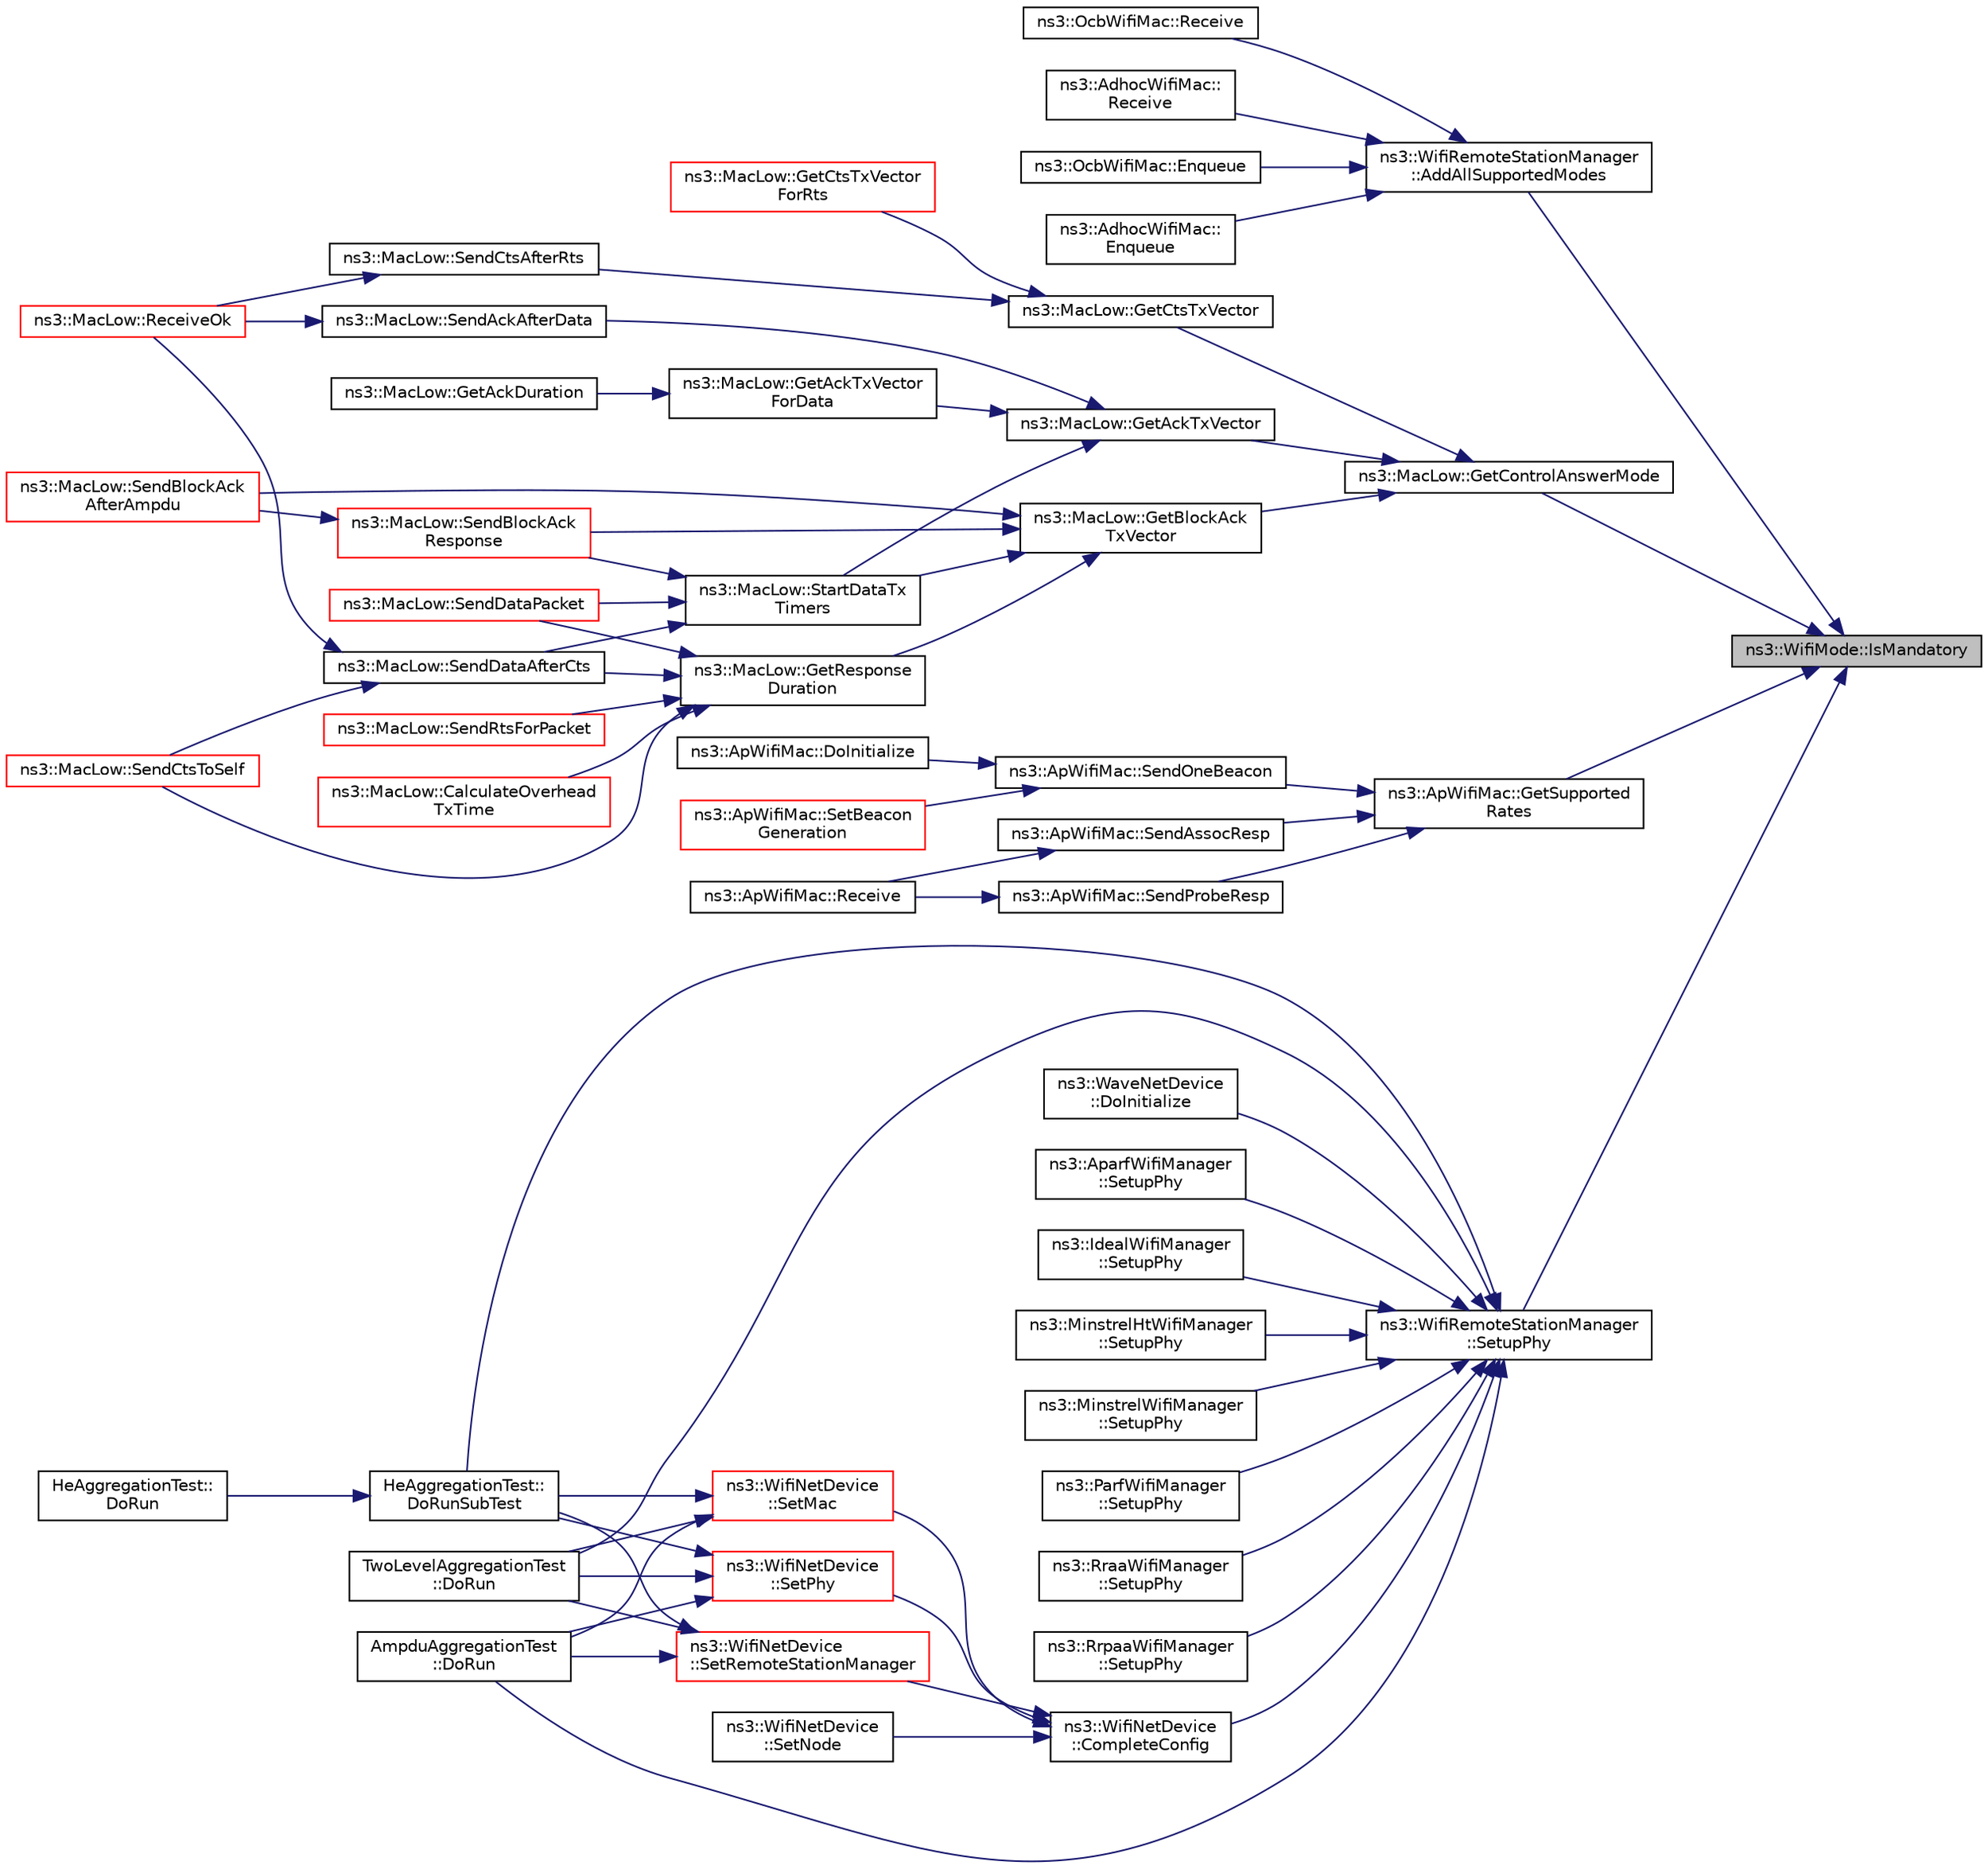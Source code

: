 digraph "ns3::WifiMode::IsMandatory"
{
 // LATEX_PDF_SIZE
  edge [fontname="Helvetica",fontsize="10",labelfontname="Helvetica",labelfontsize="10"];
  node [fontname="Helvetica",fontsize="10",shape=record];
  rankdir="RL";
  Node1 [label="ns3::WifiMode::IsMandatory",height=0.2,width=0.4,color="black", fillcolor="grey75", style="filled", fontcolor="black",tooltip=" "];
  Node1 -> Node2 [dir="back",color="midnightblue",fontsize="10",style="solid",fontname="Helvetica"];
  Node2 [label="ns3::WifiRemoteStationManager\l::AddAllSupportedModes",height=0.2,width=0.4,color="black", fillcolor="white", style="filled",URL="$classns3_1_1_wifi_remote_station_manager.html#a4820bca619f254af7ff3ea2990563dbe",tooltip="Invoked in a STA or AP to store all of the modes supported by a destination which is also supported l..."];
  Node2 -> Node3 [dir="back",color="midnightblue",fontsize="10",style="solid",fontname="Helvetica"];
  Node3 [label="ns3::OcbWifiMac::Enqueue",height=0.2,width=0.4,color="black", fillcolor="white", style="filled",URL="$classns3_1_1_ocb_wifi_mac.html#a8bff620142abd07f3a1f7410f26502b7",tooltip=" "];
  Node2 -> Node4 [dir="back",color="midnightblue",fontsize="10",style="solid",fontname="Helvetica"];
  Node4 [label="ns3::AdhocWifiMac::\lEnqueue",height=0.2,width=0.4,color="black", fillcolor="white", style="filled",URL="$classns3_1_1_adhoc_wifi_mac.html#a476b75b5ca672a00be5234c507787968",tooltip=" "];
  Node2 -> Node5 [dir="back",color="midnightblue",fontsize="10",style="solid",fontname="Helvetica"];
  Node5 [label="ns3::OcbWifiMac::Receive",height=0.2,width=0.4,color="black", fillcolor="white", style="filled",URL="$classns3_1_1_ocb_wifi_mac.html#a5fbb649d9d0554fc2e7973c8cd871cff",tooltip="This method acts as the MacRxMiddle receive callback and is invoked to notify us that a frame has bee..."];
  Node2 -> Node6 [dir="back",color="midnightblue",fontsize="10",style="solid",fontname="Helvetica"];
  Node6 [label="ns3::AdhocWifiMac::\lReceive",height=0.2,width=0.4,color="black", fillcolor="white", style="filled",URL="$classns3_1_1_adhoc_wifi_mac.html#a719e278046b239fd2d0617418be55790",tooltip="This method acts as the MacRxMiddle receive callback and is invoked to notify us that a frame has bee..."];
  Node1 -> Node7 [dir="back",color="midnightblue",fontsize="10",style="solid",fontname="Helvetica"];
  Node7 [label="ns3::MacLow::GetControlAnswerMode",height=0.2,width=0.4,color="black", fillcolor="white", style="filled",URL="$classns3_1_1_mac_low.html#aebd46ed9f77a2e2cc6a10d5832046f11",tooltip="Get control answer mode function."];
  Node7 -> Node8 [dir="back",color="midnightblue",fontsize="10",style="solid",fontname="Helvetica"];
  Node8 [label="ns3::MacLow::GetAckTxVector",height=0.2,width=0.4,color="black", fillcolor="white", style="filled",URL="$classns3_1_1_mac_low.html#aae813ebc059b7e6aa1c88607e2969936",tooltip="Return a TXVECTOR for the Ack frame given the destination and the mode of the Data used by the sender..."];
  Node8 -> Node9 [dir="back",color="midnightblue",fontsize="10",style="solid",fontname="Helvetica"];
  Node9 [label="ns3::MacLow::GetAckTxVector\lForData",height=0.2,width=0.4,color="black", fillcolor="white", style="filled",URL="$classns3_1_1_mac_low.html#aaa82a9f5d9971541a7135f39c4287104",tooltip="Return a TXVECTOR for the BlockAck frame given the destination and the mode of the Data used by the s..."];
  Node9 -> Node10 [dir="back",color="midnightblue",fontsize="10",style="solid",fontname="Helvetica"];
  Node10 [label="ns3::MacLow::GetAckDuration",height=0.2,width=0.4,color="black", fillcolor="white", style="filled",URL="$classns3_1_1_mac_low.html#a7bd44324cf1996798e5346572f873bcc",tooltip="Return the time required to transmit the Ack to the specified address given the TXVECTOR of the Data ..."];
  Node8 -> Node11 [dir="back",color="midnightblue",fontsize="10",style="solid",fontname="Helvetica"];
  Node11 [label="ns3::MacLow::SendAckAfterData",height=0.2,width=0.4,color="black", fillcolor="white", style="filled",URL="$classns3_1_1_mac_low.html#a8db1635644b89072dfcb5fbc2330031b",tooltip="Send Ack after receiving Data."];
  Node11 -> Node12 [dir="back",color="midnightblue",fontsize="10",style="solid",fontname="Helvetica"];
  Node12 [label="ns3::MacLow::ReceiveOk",height=0.2,width=0.4,color="red", fillcolor="white", style="filled",URL="$classns3_1_1_mac_low.html#a2fffa82ad11ebe0e113232813a816eff",tooltip=" "];
  Node8 -> Node15 [dir="back",color="midnightblue",fontsize="10",style="solid",fontname="Helvetica"];
  Node15 [label="ns3::MacLow::StartDataTx\lTimers",height=0.2,width=0.4,color="black", fillcolor="white", style="filled",URL="$classns3_1_1_mac_low.html#ae7e8072b7d1f8b775000f6f07ee5a3c1",tooltip="Start a Data timer by scheduling appropriate Ack timeout."];
  Node15 -> Node16 [dir="back",color="midnightblue",fontsize="10",style="solid",fontname="Helvetica"];
  Node16 [label="ns3::MacLow::SendBlockAck\lResponse",height=0.2,width=0.4,color="red", fillcolor="white", style="filled",URL="$classns3_1_1_mac_low.html#a85c374be43ba3bd52fd1ad6efdfef6c6",tooltip="This method creates BlockAck frame with header equals to blockAck and start its transmission."];
  Node16 -> Node17 [dir="back",color="midnightblue",fontsize="10",style="solid",fontname="Helvetica"];
  Node17 [label="ns3::MacLow::SendBlockAck\lAfterAmpdu",height=0.2,width=0.4,color="red", fillcolor="white", style="filled",URL="$classns3_1_1_mac_low.html#af6e2acc771d188c0959871f142912296",tooltip="Invoked after an A-MPDU has been received."];
  Node15 -> Node19 [dir="back",color="midnightblue",fontsize="10",style="solid",fontname="Helvetica"];
  Node19 [label="ns3::MacLow::SendDataAfterCts",height=0.2,width=0.4,color="black", fillcolor="white", style="filled",URL="$classns3_1_1_mac_low.html#a68c30ffb5ff64c0fa1defcfe6d751907",tooltip="Send Data after receiving CTS."];
  Node19 -> Node12 [dir="back",color="midnightblue",fontsize="10",style="solid",fontname="Helvetica"];
  Node19 -> Node20 [dir="back",color="midnightblue",fontsize="10",style="solid",fontname="Helvetica"];
  Node20 [label="ns3::MacLow::SendCtsToSelf",height=0.2,width=0.4,color="red", fillcolor="white", style="filled",URL="$classns3_1_1_mac_low.html#a209c346576d367ef16cfa1cfdefff909",tooltip="Send CTS for a CTS-to-self mechanism."];
  Node15 -> Node23 [dir="back",color="midnightblue",fontsize="10",style="solid",fontname="Helvetica"];
  Node23 [label="ns3::MacLow::SendDataPacket",height=0.2,width=0.4,color="red", fillcolor="white", style="filled",URL="$classns3_1_1_mac_low.html#ab177d7c7ba53c56f91612114412914bf",tooltip="Send Data packet, which can be Data-Ack or RTS-CTS-Data-Ack transaction."];
  Node7 -> Node24 [dir="back",color="midnightblue",fontsize="10",style="solid",fontname="Helvetica"];
  Node24 [label="ns3::MacLow::GetBlockAck\lTxVector",height=0.2,width=0.4,color="black", fillcolor="white", style="filled",URL="$classns3_1_1_mac_low.html#a227f7cf96af4e059f660cd6668869e69",tooltip="Return a TXVECTOR for the BlockAck frame given the destination and the mode of the Data used by the s..."];
  Node24 -> Node25 [dir="back",color="midnightblue",fontsize="10",style="solid",fontname="Helvetica"];
  Node25 [label="ns3::MacLow::GetResponse\lDuration",height=0.2,width=0.4,color="black", fillcolor="white", style="filled",URL="$classns3_1_1_mac_low.html#ae23ccb3c313c640daf5bd4c857eb0d7a",tooltip="Return the time required to transmit the response frames (Ack or BAR+BA following the policy configur..."];
  Node25 -> Node26 [dir="back",color="midnightblue",fontsize="10",style="solid",fontname="Helvetica"];
  Node26 [label="ns3::MacLow::CalculateOverhead\lTxTime",height=0.2,width=0.4,color="red", fillcolor="white", style="filled",URL="$classns3_1_1_mac_low.html#aa2d5acb9a87a417cfa46a4e8b4a8ed01",tooltip=" "];
  Node25 -> Node20 [dir="back",color="midnightblue",fontsize="10",style="solid",fontname="Helvetica"];
  Node25 -> Node19 [dir="back",color="midnightblue",fontsize="10",style="solid",fontname="Helvetica"];
  Node25 -> Node23 [dir="back",color="midnightblue",fontsize="10",style="solid",fontname="Helvetica"];
  Node25 -> Node29 [dir="back",color="midnightblue",fontsize="10",style="solid",fontname="Helvetica"];
  Node29 [label="ns3::MacLow::SendRtsForPacket",height=0.2,width=0.4,color="red", fillcolor="white", style="filled",URL="$classns3_1_1_mac_low.html#ac472702b866a51ea2dfb7637381897aa",tooltip="Send RTS to begin RTS-CTS-Data-Ack transaction."];
  Node24 -> Node17 [dir="back",color="midnightblue",fontsize="10",style="solid",fontname="Helvetica"];
  Node24 -> Node16 [dir="back",color="midnightblue",fontsize="10",style="solid",fontname="Helvetica"];
  Node24 -> Node15 [dir="back",color="midnightblue",fontsize="10",style="solid",fontname="Helvetica"];
  Node7 -> Node30 [dir="back",color="midnightblue",fontsize="10",style="solid",fontname="Helvetica"];
  Node30 [label="ns3::MacLow::GetCtsTxVector",height=0.2,width=0.4,color="black", fillcolor="white", style="filled",URL="$classns3_1_1_mac_low.html#abe2810a59020adbcf64abbef2bcf319f",tooltip="Return a TXVECTOR for the CTS frame given the destination and the mode of the RTS used by the sender."];
  Node30 -> Node31 [dir="back",color="midnightblue",fontsize="10",style="solid",fontname="Helvetica"];
  Node31 [label="ns3::MacLow::GetCtsTxVector\lForRts",height=0.2,width=0.4,color="red", fillcolor="white", style="filled",URL="$classns3_1_1_mac_low.html#a10a0e90050844fe4273e1259fb23530f",tooltip="Return a TXVECTOR for the CTS frame given the destination and the mode of the RTS used by the sender."];
  Node30 -> Node33 [dir="back",color="midnightblue",fontsize="10",style="solid",fontname="Helvetica"];
  Node33 [label="ns3::MacLow::SendCtsAfterRts",height=0.2,width=0.4,color="black", fillcolor="white", style="filled",URL="$classns3_1_1_mac_low.html#aebcd4c3e8d64fb53af1f8a862c766e33",tooltip="Send CTS after receiving RTS."];
  Node33 -> Node12 [dir="back",color="midnightblue",fontsize="10",style="solid",fontname="Helvetica"];
  Node1 -> Node34 [dir="back",color="midnightblue",fontsize="10",style="solid",fontname="Helvetica"];
  Node34 [label="ns3::ApWifiMac::GetSupported\lRates",height=0.2,width=0.4,color="black", fillcolor="white", style="filled",URL="$classns3_1_1_ap_wifi_mac.html#a0b627f2e2ca56a38915e18a7a55ace79",tooltip="Return an instance of SupportedRates that contains all rates that we support including HT rates."];
  Node34 -> Node35 [dir="back",color="midnightblue",fontsize="10",style="solid",fontname="Helvetica"];
  Node35 [label="ns3::ApWifiMac::SendAssocResp",height=0.2,width=0.4,color="black", fillcolor="white", style="filled",URL="$classns3_1_1_ap_wifi_mac.html#ad7fef463a6076916fa1f5a989e56f13d",tooltip="Forward an association or a reassociation response packet to the DCF."];
  Node35 -> Node36 [dir="back",color="midnightblue",fontsize="10",style="solid",fontname="Helvetica"];
  Node36 [label="ns3::ApWifiMac::Receive",height=0.2,width=0.4,color="black", fillcolor="white", style="filled",URL="$classns3_1_1_ap_wifi_mac.html#af264125e11c4d132d18966a6aa02ace5",tooltip="This method acts as the MacRxMiddle receive callback and is invoked to notify us that a frame has bee..."];
  Node34 -> Node37 [dir="back",color="midnightblue",fontsize="10",style="solid",fontname="Helvetica"];
  Node37 [label="ns3::ApWifiMac::SendOneBeacon",height=0.2,width=0.4,color="black", fillcolor="white", style="filled",URL="$classns3_1_1_ap_wifi_mac.html#a6c8cbc0fc95f3eaf4840d4ffcf78fac5",tooltip="Forward a beacon packet to the beacon special DCF."];
  Node37 -> Node38 [dir="back",color="midnightblue",fontsize="10",style="solid",fontname="Helvetica"];
  Node38 [label="ns3::ApWifiMac::DoInitialize",height=0.2,width=0.4,color="black", fillcolor="white", style="filled",URL="$classns3_1_1_ap_wifi_mac.html#a398b0e04d5c31b7459358a459beff098",tooltip="Initialize() implementation."];
  Node37 -> Node39 [dir="back",color="midnightblue",fontsize="10",style="solid",fontname="Helvetica"];
  Node39 [label="ns3::ApWifiMac::SetBeacon\lGeneration",height=0.2,width=0.4,color="red", fillcolor="white", style="filled",URL="$classns3_1_1_ap_wifi_mac.html#a09ad3b96835cb8fac18783423d3e57a7",tooltip="Enable or disable beacon generation of the AP."];
  Node34 -> Node41 [dir="back",color="midnightblue",fontsize="10",style="solid",fontname="Helvetica"];
  Node41 [label="ns3::ApWifiMac::SendProbeResp",height=0.2,width=0.4,color="black", fillcolor="white", style="filled",URL="$classns3_1_1_ap_wifi_mac.html#a0a9fcbd87326c5c56644deb3504038df",tooltip="Forward a probe response packet to the DCF."];
  Node41 -> Node36 [dir="back",color="midnightblue",fontsize="10",style="solid",fontname="Helvetica"];
  Node1 -> Node42 [dir="back",color="midnightblue",fontsize="10",style="solid",fontname="Helvetica"];
  Node42 [label="ns3::WifiRemoteStationManager\l::SetupPhy",height=0.2,width=0.4,color="black", fillcolor="white", style="filled",URL="$classns3_1_1_wifi_remote_station_manager.html#ab6f6bd59a6268841867ca06ecb584c49",tooltip="Set up PHY associated with this device since it is the object that knows the full set of transmit rat..."];
  Node42 -> Node43 [dir="back",color="midnightblue",fontsize="10",style="solid",fontname="Helvetica"];
  Node43 [label="ns3::WifiNetDevice\l::CompleteConfig",height=0.2,width=0.4,color="black", fillcolor="white", style="filled",URL="$classns3_1_1_wifi_net_device.html#a8cb2f1a2be048d6a5384f688934463e5",tooltip="Complete the configuration of this Wi-Fi device by connecting all lower components (e...."];
  Node43 -> Node44 [dir="back",color="midnightblue",fontsize="10",style="solid",fontname="Helvetica"];
  Node44 [label="ns3::WifiNetDevice\l::SetMac",height=0.2,width=0.4,color="red", fillcolor="white", style="filled",URL="$classns3_1_1_wifi_net_device.html#a0a9b545ba9a5a8538b0c4165ab1dc93f",tooltip=" "];
  Node44 -> Node71 [dir="back",color="midnightblue",fontsize="10",style="solid",fontname="Helvetica"];
  Node71 [label="AmpduAggregationTest\l::DoRun",height=0.2,width=0.4,color="black", fillcolor="white", style="filled",URL="$class_ampdu_aggregation_test.html#a7414dc8d4dd982ab4c1eaadb5b2c693d",tooltip="Implementation to actually run this TestCase."];
  Node44 -> Node72 [dir="back",color="midnightblue",fontsize="10",style="solid",fontname="Helvetica"];
  Node72 [label="TwoLevelAggregationTest\l::DoRun",height=0.2,width=0.4,color="black", fillcolor="white", style="filled",URL="$class_two_level_aggregation_test.html#a40c6f5f8be6c48673d0bfd218d95afe0",tooltip="Implementation to actually run this TestCase."];
  Node44 -> Node75 [dir="back",color="midnightblue",fontsize="10",style="solid",fontname="Helvetica"];
  Node75 [label="HeAggregationTest::\lDoRunSubTest",height=0.2,width=0.4,color="black", fillcolor="white", style="filled",URL="$class_he_aggregation_test.html#a2a6873db3bb78489db82a54591b429f3",tooltip="Run test for a given buffer size."];
  Node75 -> Node76 [dir="back",color="midnightblue",fontsize="10",style="solid",fontname="Helvetica"];
  Node76 [label="HeAggregationTest::\lDoRun",height=0.2,width=0.4,color="black", fillcolor="white", style="filled",URL="$class_he_aggregation_test.html#a064486621a42555204608de0af51006c",tooltip="Implementation to actually run this TestCase."];
  Node43 -> Node85 [dir="back",color="midnightblue",fontsize="10",style="solid",fontname="Helvetica"];
  Node85 [label="ns3::WifiNetDevice\l::SetNode",height=0.2,width=0.4,color="black", fillcolor="white", style="filled",URL="$classns3_1_1_wifi_net_device.html#a20005b36c2f90d1cbfdc3fb18de4c06f",tooltip=" "];
  Node43 -> Node86 [dir="back",color="midnightblue",fontsize="10",style="solid",fontname="Helvetica"];
  Node86 [label="ns3::WifiNetDevice\l::SetPhy",height=0.2,width=0.4,color="red", fillcolor="white", style="filled",URL="$classns3_1_1_wifi_net_device.html#ad5c4079445cf469d2626cf10db239edb",tooltip=" "];
  Node86 -> Node71 [dir="back",color="midnightblue",fontsize="10",style="solid",fontname="Helvetica"];
  Node86 -> Node72 [dir="back",color="midnightblue",fontsize="10",style="solid",fontname="Helvetica"];
  Node86 -> Node75 [dir="back",color="midnightblue",fontsize="10",style="solid",fontname="Helvetica"];
  Node43 -> Node90 [dir="back",color="midnightblue",fontsize="10",style="solid",fontname="Helvetica"];
  Node90 [label="ns3::WifiNetDevice\l::SetRemoteStationManager",height=0.2,width=0.4,color="red", fillcolor="white", style="filled",URL="$classns3_1_1_wifi_net_device.html#a8f05a43a0042f97c19c65bbaa33dc7e7",tooltip=" "];
  Node90 -> Node71 [dir="back",color="midnightblue",fontsize="10",style="solid",fontname="Helvetica"];
  Node90 -> Node72 [dir="back",color="midnightblue",fontsize="10",style="solid",fontname="Helvetica"];
  Node90 -> Node75 [dir="back",color="midnightblue",fontsize="10",style="solid",fontname="Helvetica"];
  Node42 -> Node91 [dir="back",color="midnightblue",fontsize="10",style="solid",fontname="Helvetica"];
  Node91 [label="ns3::WaveNetDevice\l::DoInitialize",height=0.2,width=0.4,color="black", fillcolor="white", style="filled",URL="$classns3_1_1_wave_net_device.html#af81a8cce97f26cfc0bfdad5e13fe4777",tooltip="Initialize() implementation."];
  Node42 -> Node71 [dir="back",color="midnightblue",fontsize="10",style="solid",fontname="Helvetica"];
  Node42 -> Node72 [dir="back",color="midnightblue",fontsize="10",style="solid",fontname="Helvetica"];
  Node42 -> Node75 [dir="back",color="midnightblue",fontsize="10",style="solid",fontname="Helvetica"];
  Node42 -> Node92 [dir="back",color="midnightblue",fontsize="10",style="solid",fontname="Helvetica"];
  Node92 [label="ns3::AparfWifiManager\l::SetupPhy",height=0.2,width=0.4,color="black", fillcolor="white", style="filled",URL="$classns3_1_1_aparf_wifi_manager.html#a7e6174555c6991ac1ed873c5476fc224",tooltip="Set up PHY associated with this device since it is the object that knows the full set of transmit rat..."];
  Node42 -> Node93 [dir="back",color="midnightblue",fontsize="10",style="solid",fontname="Helvetica"];
  Node93 [label="ns3::IdealWifiManager\l::SetupPhy",height=0.2,width=0.4,color="black", fillcolor="white", style="filled",URL="$classns3_1_1_ideal_wifi_manager.html#ae05781ebf4eaf1d86f4c85d63d4dc894",tooltip="Set up PHY associated with this device since it is the object that knows the full set of transmit rat..."];
  Node42 -> Node94 [dir="back",color="midnightblue",fontsize="10",style="solid",fontname="Helvetica"];
  Node94 [label="ns3::MinstrelHtWifiManager\l::SetupPhy",height=0.2,width=0.4,color="black", fillcolor="white", style="filled",URL="$classns3_1_1_minstrel_ht_wifi_manager.html#aca9f35b25ea04edeada703bc1b729bfe",tooltip="Set up PHY associated with this device since it is the object that knows the full set of transmit rat..."];
  Node42 -> Node95 [dir="back",color="midnightblue",fontsize="10",style="solid",fontname="Helvetica"];
  Node95 [label="ns3::MinstrelWifiManager\l::SetupPhy",height=0.2,width=0.4,color="black", fillcolor="white", style="filled",URL="$classns3_1_1_minstrel_wifi_manager.html#a5aec084c45e3c7d62820a05ff49bc045",tooltip="Set up PHY associated with this device since it is the object that knows the full set of transmit rat..."];
  Node42 -> Node96 [dir="back",color="midnightblue",fontsize="10",style="solid",fontname="Helvetica"];
  Node96 [label="ns3::ParfWifiManager\l::SetupPhy",height=0.2,width=0.4,color="black", fillcolor="white", style="filled",URL="$classns3_1_1_parf_wifi_manager.html#aedcdd20a3e9a8934f54e8239106e81ef",tooltip="Set up PHY associated with this device since it is the object that knows the full set of transmit rat..."];
  Node42 -> Node97 [dir="back",color="midnightblue",fontsize="10",style="solid",fontname="Helvetica"];
  Node97 [label="ns3::RraaWifiManager\l::SetupPhy",height=0.2,width=0.4,color="black", fillcolor="white", style="filled",URL="$classns3_1_1_rraa_wifi_manager.html#abd833ddb188c23c3281501401f3c8cd3",tooltip="Set up PHY associated with this device since it is the object that knows the full set of transmit rat..."];
  Node42 -> Node98 [dir="back",color="midnightblue",fontsize="10",style="solid",fontname="Helvetica"];
  Node98 [label="ns3::RrpaaWifiManager\l::SetupPhy",height=0.2,width=0.4,color="black", fillcolor="white", style="filled",URL="$classns3_1_1_rrpaa_wifi_manager.html#ac2ec3ffb5e5b1910a38f4358964a08fb",tooltip="Set up PHY associated with this device since it is the object that knows the full set of transmit rat..."];
}
